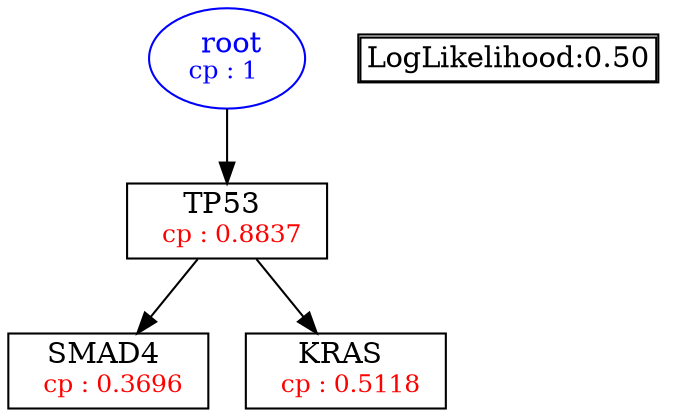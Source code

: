 digraph tree {
    "root" [label=<<font color='Blue'> root</font><br/><font color='Blue' POINT-SIZE='12'>cp : 1 </font>>, shape=oval, color=Blue];
    "S3" [label =<TP53 <br/> <font color='Red' POINT-SIZE='12'> cp : 0.8837 </font>>, shape=box];
    "S1" [label =<SMAD4 <br/> <font color='Red' POINT-SIZE='12'> cp : 0.3696 </font>>, shape=box];
    "S2" [label =<KRAS <br/> <font color='Red' POINT-SIZE='12'> cp : 0.5118 </font>>, shape=box];
    "root" -> "S3";
    "S3" -> "S1";
    "S3" -> "S2";

    node[shape=plaintext]
    fontsize="10"
    struct1 [label=
    <<TABLE BORDER="1" CELLBORDER="1" CELLSPACING="0" >
    <TR><TD ALIGN="LEFT">LogLikelihood:0.50</TD></TR>
    </TABLE>>];

}

